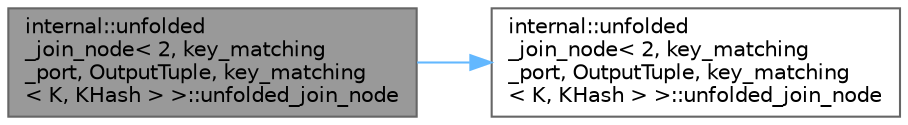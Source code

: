 digraph "internal::unfolded_join_node&lt; 2, key_matching_port, OutputTuple, key_matching&lt; K, KHash &gt; &gt;::unfolded_join_node"
{
 // LATEX_PDF_SIZE
  bgcolor="transparent";
  edge [fontname=Helvetica,fontsize=10,labelfontname=Helvetica,labelfontsize=10];
  node [fontname=Helvetica,fontsize=10,shape=box,height=0.2,width=0.4];
  rankdir="LR";
  Node1 [id="Node000001",label="internal::unfolded\l_join_node\< 2, key_matching\l_port, OutputTuple, key_matching\l\< K, KHash \> \>::unfolded_join_node",height=0.2,width=0.4,color="gray40", fillcolor="grey60", style="filled", fontcolor="black",tooltip=" "];
  Node1 -> Node2 [id="edge1_Node000001_Node000002",color="steelblue1",style="solid",tooltip=" "];
  Node2 [id="Node000002",label="internal::unfolded\l_join_node\< 2, key_matching\l_port, OutputTuple, key_matching\l\< K, KHash \> \>::unfolded_join_node",height=0.2,width=0.4,color="grey40", fillcolor="white", style="filled",URL="$classinternal_1_1unfolded__join__node_3_012_00_01key__matching__port_00_01_output_tuple_00_01key24bf88222a902ec75984d552eec81e49.html#aab1aa556b099b779ae371c1ec2791128",tooltip=" "];
}
